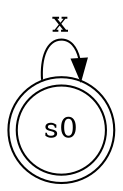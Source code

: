 digraph finite_state_machine {
	rankdir=LR;
	size="18,5"
	node [shape = doublecircle]; s0;
	node [shape = circle];
	s0 -> s0 [ label = "x" ];
}
